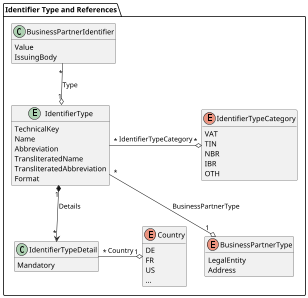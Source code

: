 @startuml identifier-type

skinparam dpi 50

package "Identifier Type and References" {

  class BusinessPartnerIdentifier {
    Value
    IssuingBody
  }

  entity IdentifierType {
    TechnicalKey
    Name
    Abbreviation
    TransliteratedName
    TransliteratedAbbreviation
    Format
  }

  enum BusinessPartnerType {
    LegalEntity
    Address
  }

  enum IdentifierTypeCategory {
    VAT
    TIN
    NBR
    IBR
    OTH
  }

  class IdentifierTypeDetail {
    Mandatory
  }

  enum Country {
    DE
    FR
    US
    ...
  }

  IdentifierType "*" -d-o "1" BusinessPartnerType : BusinessPartnerType
  IdentifierType "*" -o "*" IdentifierTypeCategory : IdentifierTypeCategory

  BusinessPartnerIdentifier "*" -d-o "1" IdentifierType : Type

  IdentifierType "1" *-d-> "*" IdentifierTypeDetail : Details
  IdentifierTypeDetail "*" -r-o "1" Country : Country
}

hide methods
@enduml